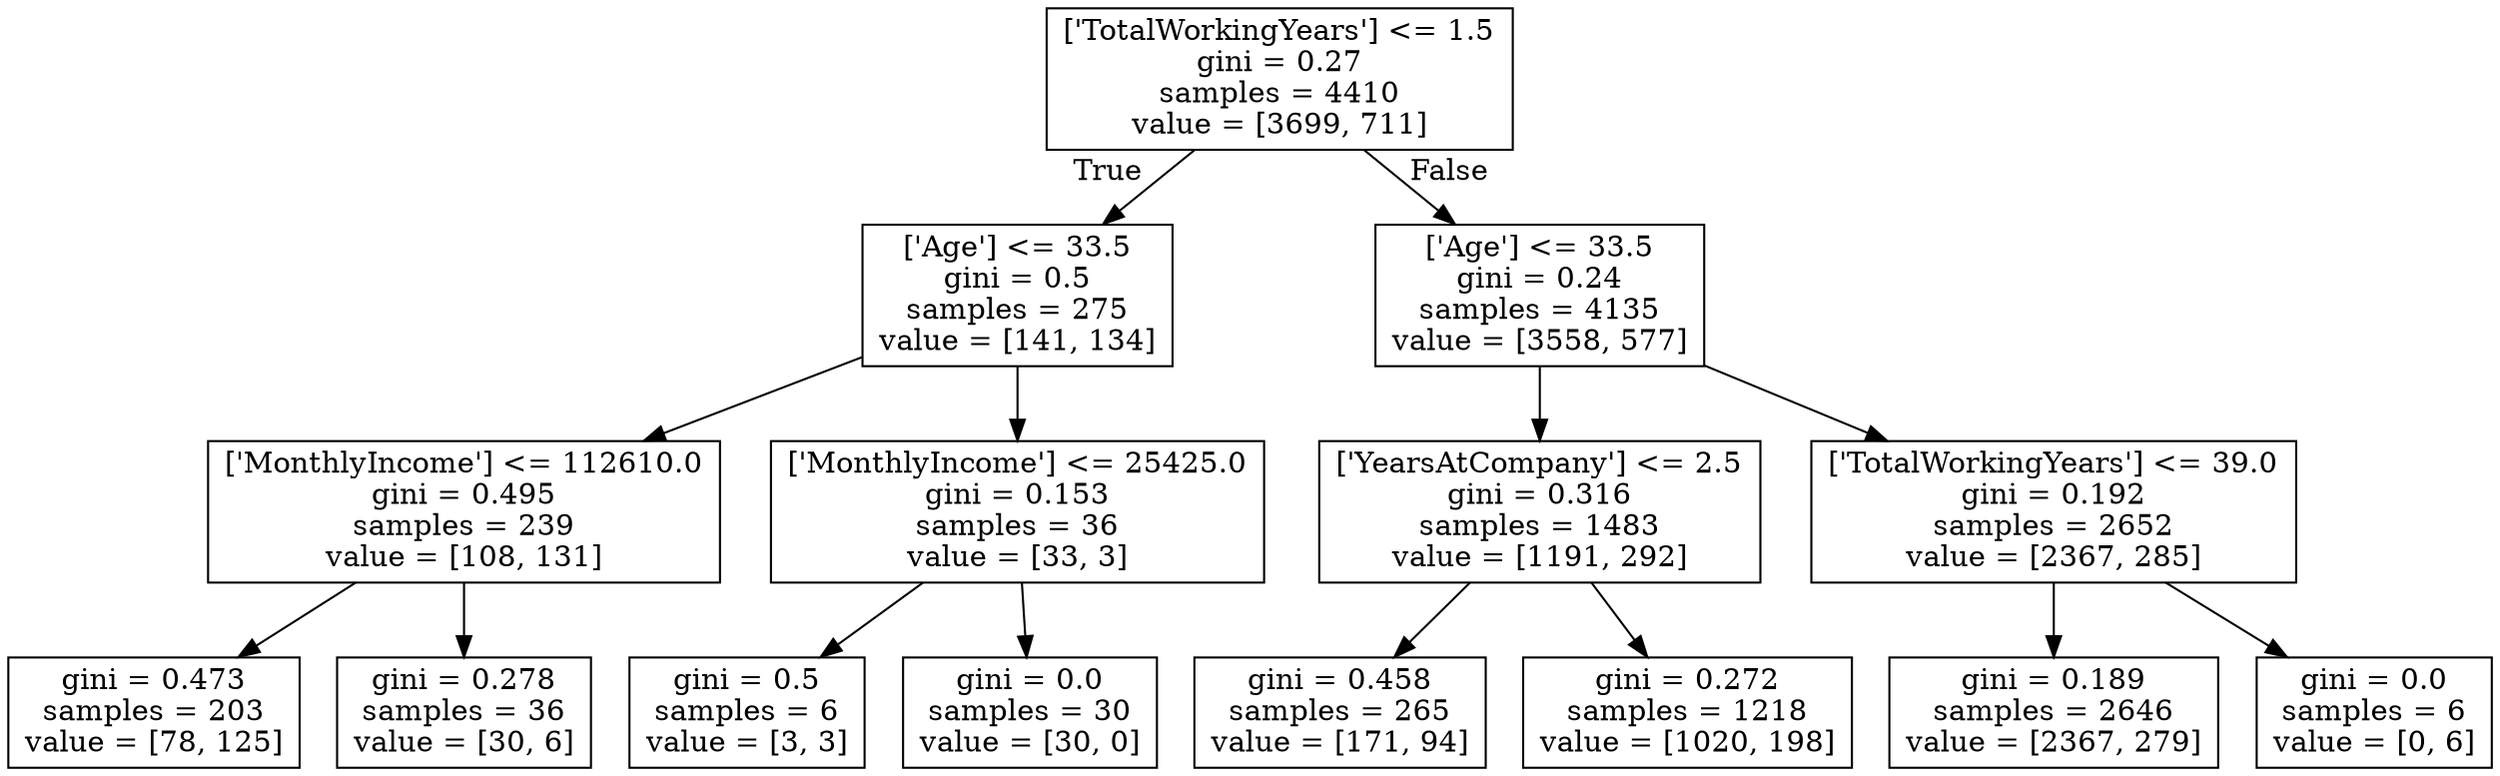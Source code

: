 digraph Tree {
node [shape=box] ;
0 [label="['TotalWorkingYears'] <= 1.5\ngini = 0.27\nsamples = 4410\nvalue = [3699, 711]"] ;
1 [label="['Age'] <= 33.5\ngini = 0.5\nsamples = 275\nvalue = [141, 134]"] ;
0 -> 1 [labeldistance=2.5, labelangle=45, headlabel="True"] ;
2 [label="['MonthlyIncome'] <= 112610.0\ngini = 0.495\nsamples = 239\nvalue = [108, 131]"] ;
1 -> 2 ;
3 [label="gini = 0.473\nsamples = 203\nvalue = [78, 125]"] ;
2 -> 3 ;
4 [label="gini = 0.278\nsamples = 36\nvalue = [30, 6]"] ;
2 -> 4 ;
5 [label="['MonthlyIncome'] <= 25425.0\ngini = 0.153\nsamples = 36\nvalue = [33, 3]"] ;
1 -> 5 ;
6 [label="gini = 0.5\nsamples = 6\nvalue = [3, 3]"] ;
5 -> 6 ;
7 [label="gini = 0.0\nsamples = 30\nvalue = [30, 0]"] ;
5 -> 7 ;
8 [label="['Age'] <= 33.5\ngini = 0.24\nsamples = 4135\nvalue = [3558, 577]"] ;
0 -> 8 [labeldistance=2.5, labelangle=-45, headlabel="False"] ;
9 [label="['YearsAtCompany'] <= 2.5\ngini = 0.316\nsamples = 1483\nvalue = [1191, 292]"] ;
8 -> 9 ;
10 [label="gini = 0.458\nsamples = 265\nvalue = [171, 94]"] ;
9 -> 10 ;
11 [label="gini = 0.272\nsamples = 1218\nvalue = [1020, 198]"] ;
9 -> 11 ;
12 [label="['TotalWorkingYears'] <= 39.0\ngini = 0.192\nsamples = 2652\nvalue = [2367, 285]"] ;
8 -> 12 ;
13 [label="gini = 0.189\nsamples = 2646\nvalue = [2367, 279]"] ;
12 -> 13 ;
14 [label="gini = 0.0\nsamples = 6\nvalue = [0, 6]"] ;
12 -> 14 ;
}